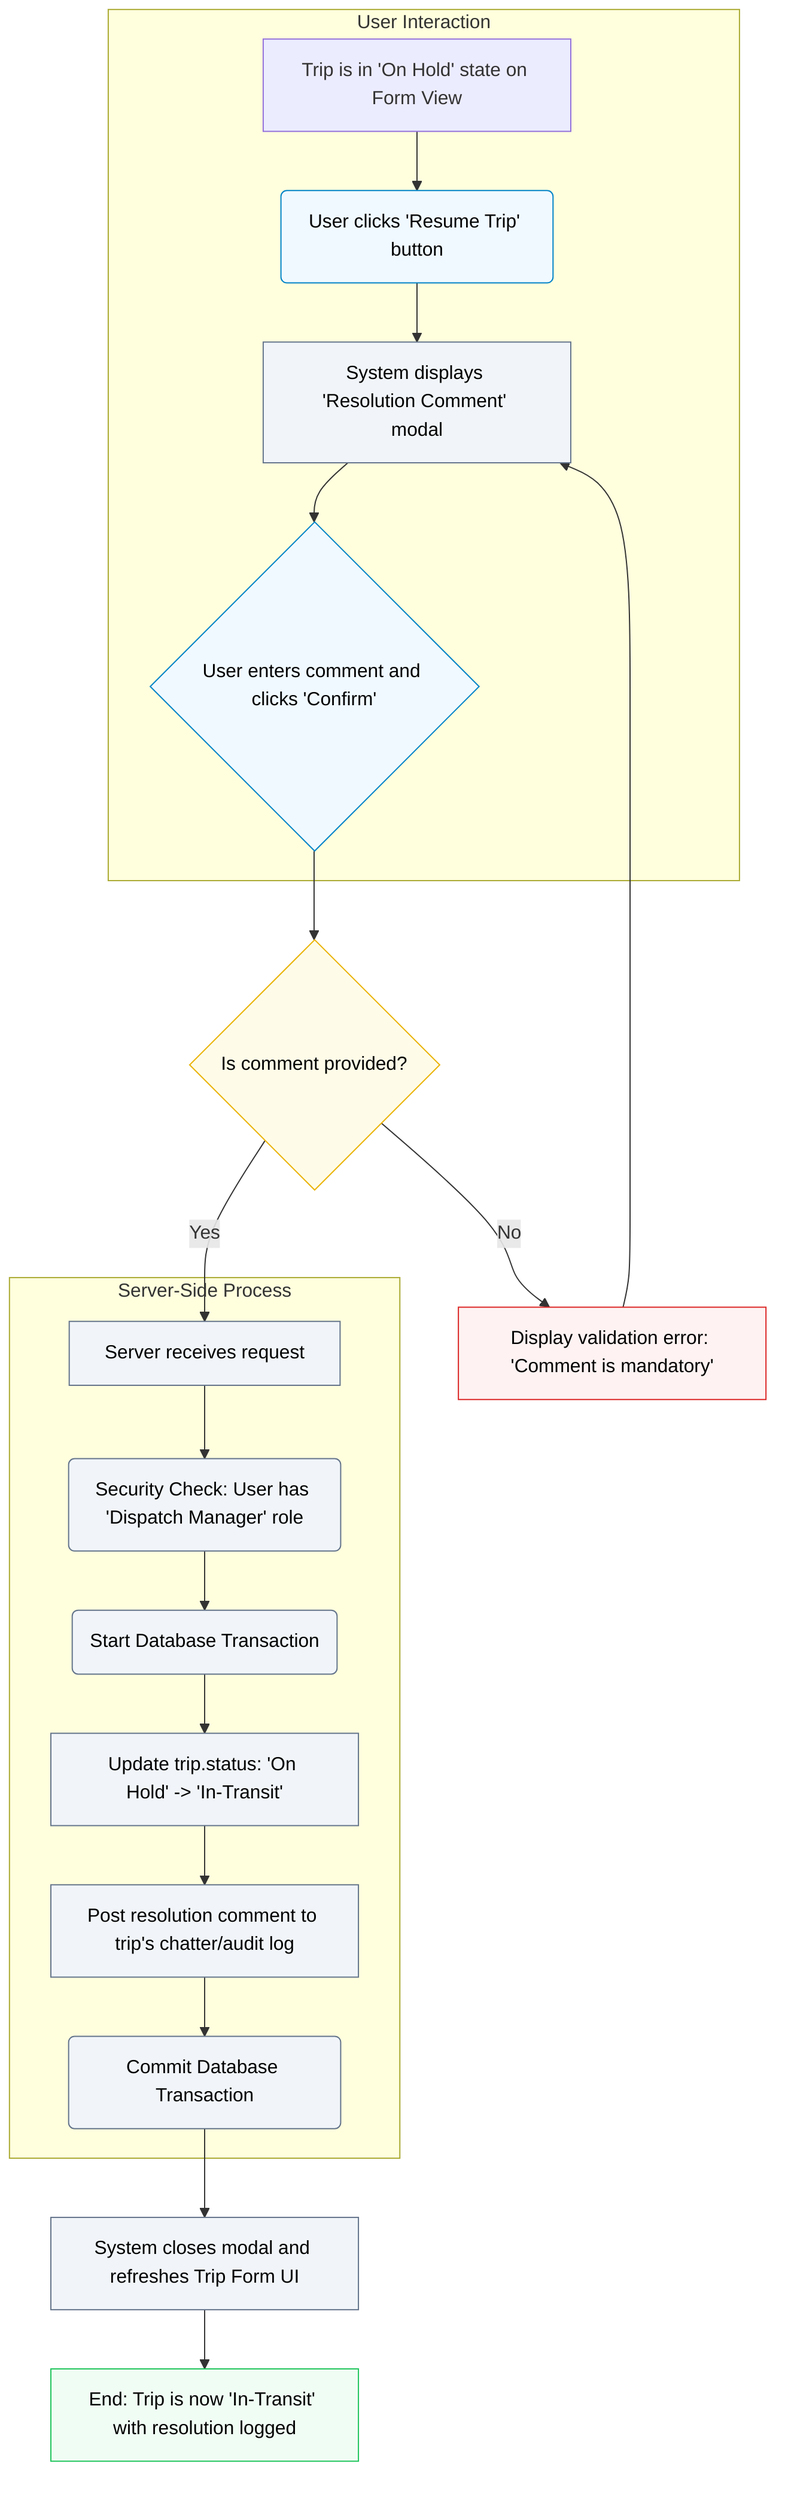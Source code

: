 flowchart TD
    subgraph User Interaction
        A[Trip is in 'On Hold' state on Form View] --> B(User clicks 'Resume Trip' button);
        B --> C[System displays 'Resolution Comment' modal];
        C --> D{User enters comment and clicks 'Confirm'};
    end

    D --> E{Is comment provided?};
    E -->|No| F[Display validation error: 'Comment is mandatory'];
    F --> C;

    E -->|Yes| G[Server receives request];
    
    subgraph Server-Side Process
        G --> H(Security Check: User has 'Dispatch Manager' role);
        H --> I(Start Database Transaction);
        I --> J[Update trip.status: 'On Hold' -> 'In-Transit'];
        J --> K[Post resolution comment to trip's chatter/audit log];
        K --> L(Commit Database Transaction);
    end

    L --> M[System closes modal and refreshes Trip Form UI];
    M --> N[End: Trip is now 'In-Transit' with resolution logged];

    %% Styling
    classDef userAction fill:#f0f9ff,stroke:#0284c7,color:#000;
    classDef systemProcess fill:#f1f5f9,stroke:#64748b,color:#000;
    classDef decision fill:#fefce8,stroke:#eab308,color:#000;
    classDef errorState fill:#fef2f2,stroke:#dc2626,color:#000;
    classDef successState fill:#f0fdf4,stroke:#22c55e,color:#000;

    class B,D userAction;
    class C,G,H,I,J,K,L,M systemProcess;
    class E decision;
    class F errorState;
    class N successState;